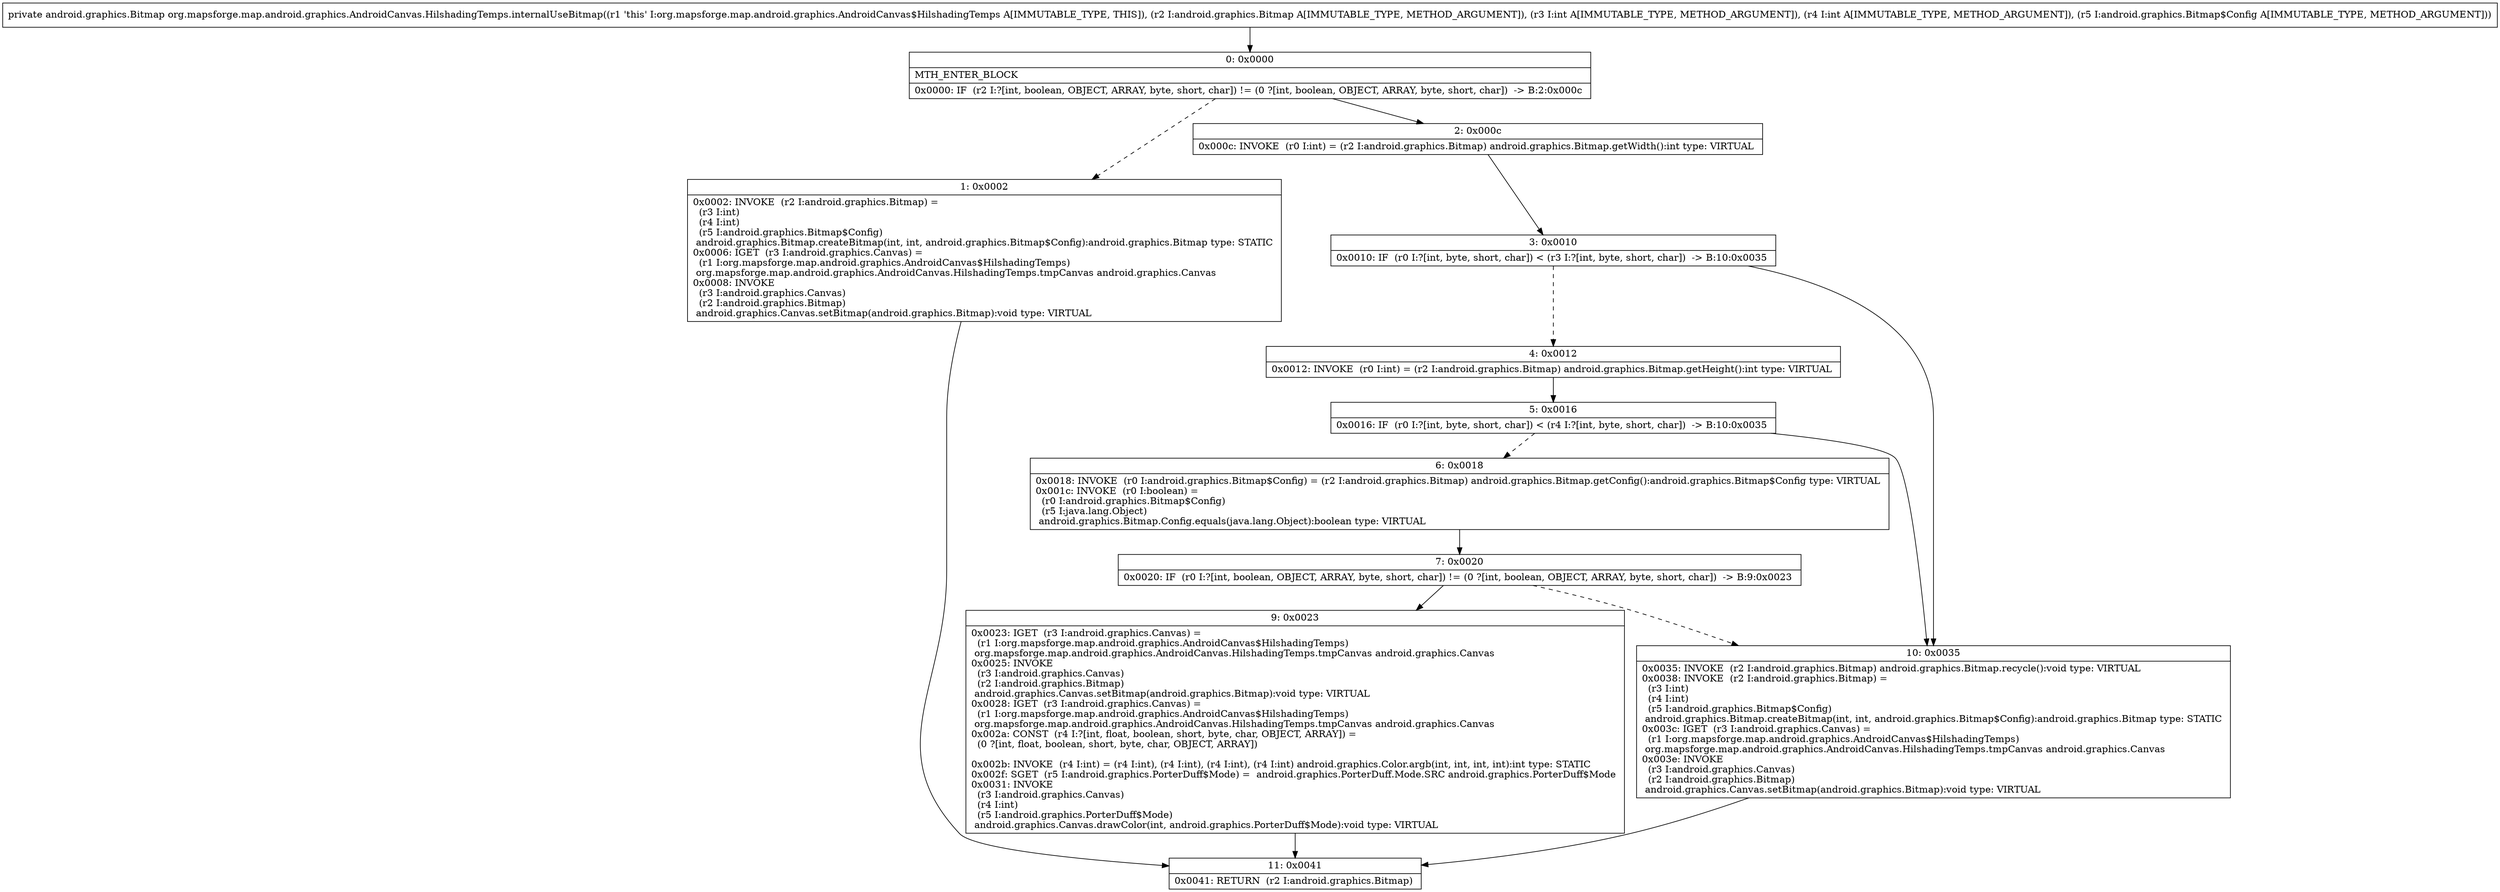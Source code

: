 digraph "CFG fororg.mapsforge.map.android.graphics.AndroidCanvas.HilshadingTemps.internalUseBitmap(Landroid\/graphics\/Bitmap;IILandroid\/graphics\/Bitmap$Config;)Landroid\/graphics\/Bitmap;" {
Node_0 [shape=record,label="{0\:\ 0x0000|MTH_ENTER_BLOCK\l|0x0000: IF  (r2 I:?[int, boolean, OBJECT, ARRAY, byte, short, char]) != (0 ?[int, boolean, OBJECT, ARRAY, byte, short, char])  \-\> B:2:0x000c \l}"];
Node_1 [shape=record,label="{1\:\ 0x0002|0x0002: INVOKE  (r2 I:android.graphics.Bitmap) = \l  (r3 I:int)\l  (r4 I:int)\l  (r5 I:android.graphics.Bitmap$Config)\l android.graphics.Bitmap.createBitmap(int, int, android.graphics.Bitmap$Config):android.graphics.Bitmap type: STATIC \l0x0006: IGET  (r3 I:android.graphics.Canvas) = \l  (r1 I:org.mapsforge.map.android.graphics.AndroidCanvas$HilshadingTemps)\l org.mapsforge.map.android.graphics.AndroidCanvas.HilshadingTemps.tmpCanvas android.graphics.Canvas \l0x0008: INVOKE  \l  (r3 I:android.graphics.Canvas)\l  (r2 I:android.graphics.Bitmap)\l android.graphics.Canvas.setBitmap(android.graphics.Bitmap):void type: VIRTUAL \l}"];
Node_2 [shape=record,label="{2\:\ 0x000c|0x000c: INVOKE  (r0 I:int) = (r2 I:android.graphics.Bitmap) android.graphics.Bitmap.getWidth():int type: VIRTUAL \l}"];
Node_3 [shape=record,label="{3\:\ 0x0010|0x0010: IF  (r0 I:?[int, byte, short, char]) \< (r3 I:?[int, byte, short, char])  \-\> B:10:0x0035 \l}"];
Node_4 [shape=record,label="{4\:\ 0x0012|0x0012: INVOKE  (r0 I:int) = (r2 I:android.graphics.Bitmap) android.graphics.Bitmap.getHeight():int type: VIRTUAL \l}"];
Node_5 [shape=record,label="{5\:\ 0x0016|0x0016: IF  (r0 I:?[int, byte, short, char]) \< (r4 I:?[int, byte, short, char])  \-\> B:10:0x0035 \l}"];
Node_6 [shape=record,label="{6\:\ 0x0018|0x0018: INVOKE  (r0 I:android.graphics.Bitmap$Config) = (r2 I:android.graphics.Bitmap) android.graphics.Bitmap.getConfig():android.graphics.Bitmap$Config type: VIRTUAL \l0x001c: INVOKE  (r0 I:boolean) = \l  (r0 I:android.graphics.Bitmap$Config)\l  (r5 I:java.lang.Object)\l android.graphics.Bitmap.Config.equals(java.lang.Object):boolean type: VIRTUAL \l}"];
Node_7 [shape=record,label="{7\:\ 0x0020|0x0020: IF  (r0 I:?[int, boolean, OBJECT, ARRAY, byte, short, char]) != (0 ?[int, boolean, OBJECT, ARRAY, byte, short, char])  \-\> B:9:0x0023 \l}"];
Node_9 [shape=record,label="{9\:\ 0x0023|0x0023: IGET  (r3 I:android.graphics.Canvas) = \l  (r1 I:org.mapsforge.map.android.graphics.AndroidCanvas$HilshadingTemps)\l org.mapsforge.map.android.graphics.AndroidCanvas.HilshadingTemps.tmpCanvas android.graphics.Canvas \l0x0025: INVOKE  \l  (r3 I:android.graphics.Canvas)\l  (r2 I:android.graphics.Bitmap)\l android.graphics.Canvas.setBitmap(android.graphics.Bitmap):void type: VIRTUAL \l0x0028: IGET  (r3 I:android.graphics.Canvas) = \l  (r1 I:org.mapsforge.map.android.graphics.AndroidCanvas$HilshadingTemps)\l org.mapsforge.map.android.graphics.AndroidCanvas.HilshadingTemps.tmpCanvas android.graphics.Canvas \l0x002a: CONST  (r4 I:?[int, float, boolean, short, byte, char, OBJECT, ARRAY]) = \l  (0 ?[int, float, boolean, short, byte, char, OBJECT, ARRAY])\l \l0x002b: INVOKE  (r4 I:int) = (r4 I:int), (r4 I:int), (r4 I:int), (r4 I:int) android.graphics.Color.argb(int, int, int, int):int type: STATIC \l0x002f: SGET  (r5 I:android.graphics.PorterDuff$Mode) =  android.graphics.PorterDuff.Mode.SRC android.graphics.PorterDuff$Mode \l0x0031: INVOKE  \l  (r3 I:android.graphics.Canvas)\l  (r4 I:int)\l  (r5 I:android.graphics.PorterDuff$Mode)\l android.graphics.Canvas.drawColor(int, android.graphics.PorterDuff$Mode):void type: VIRTUAL \l}"];
Node_10 [shape=record,label="{10\:\ 0x0035|0x0035: INVOKE  (r2 I:android.graphics.Bitmap) android.graphics.Bitmap.recycle():void type: VIRTUAL \l0x0038: INVOKE  (r2 I:android.graphics.Bitmap) = \l  (r3 I:int)\l  (r4 I:int)\l  (r5 I:android.graphics.Bitmap$Config)\l android.graphics.Bitmap.createBitmap(int, int, android.graphics.Bitmap$Config):android.graphics.Bitmap type: STATIC \l0x003c: IGET  (r3 I:android.graphics.Canvas) = \l  (r1 I:org.mapsforge.map.android.graphics.AndroidCanvas$HilshadingTemps)\l org.mapsforge.map.android.graphics.AndroidCanvas.HilshadingTemps.tmpCanvas android.graphics.Canvas \l0x003e: INVOKE  \l  (r3 I:android.graphics.Canvas)\l  (r2 I:android.graphics.Bitmap)\l android.graphics.Canvas.setBitmap(android.graphics.Bitmap):void type: VIRTUAL \l}"];
Node_11 [shape=record,label="{11\:\ 0x0041|0x0041: RETURN  (r2 I:android.graphics.Bitmap) \l}"];
MethodNode[shape=record,label="{private android.graphics.Bitmap org.mapsforge.map.android.graphics.AndroidCanvas.HilshadingTemps.internalUseBitmap((r1 'this' I:org.mapsforge.map.android.graphics.AndroidCanvas$HilshadingTemps A[IMMUTABLE_TYPE, THIS]), (r2 I:android.graphics.Bitmap A[IMMUTABLE_TYPE, METHOD_ARGUMENT]), (r3 I:int A[IMMUTABLE_TYPE, METHOD_ARGUMENT]), (r4 I:int A[IMMUTABLE_TYPE, METHOD_ARGUMENT]), (r5 I:android.graphics.Bitmap$Config A[IMMUTABLE_TYPE, METHOD_ARGUMENT])) }"];
MethodNode -> Node_0;
Node_0 -> Node_1[style=dashed];
Node_0 -> Node_2;
Node_1 -> Node_11;
Node_2 -> Node_3;
Node_3 -> Node_4[style=dashed];
Node_3 -> Node_10;
Node_4 -> Node_5;
Node_5 -> Node_6[style=dashed];
Node_5 -> Node_10;
Node_6 -> Node_7;
Node_7 -> Node_9;
Node_7 -> Node_10[style=dashed];
Node_9 -> Node_11;
Node_10 -> Node_11;
}

